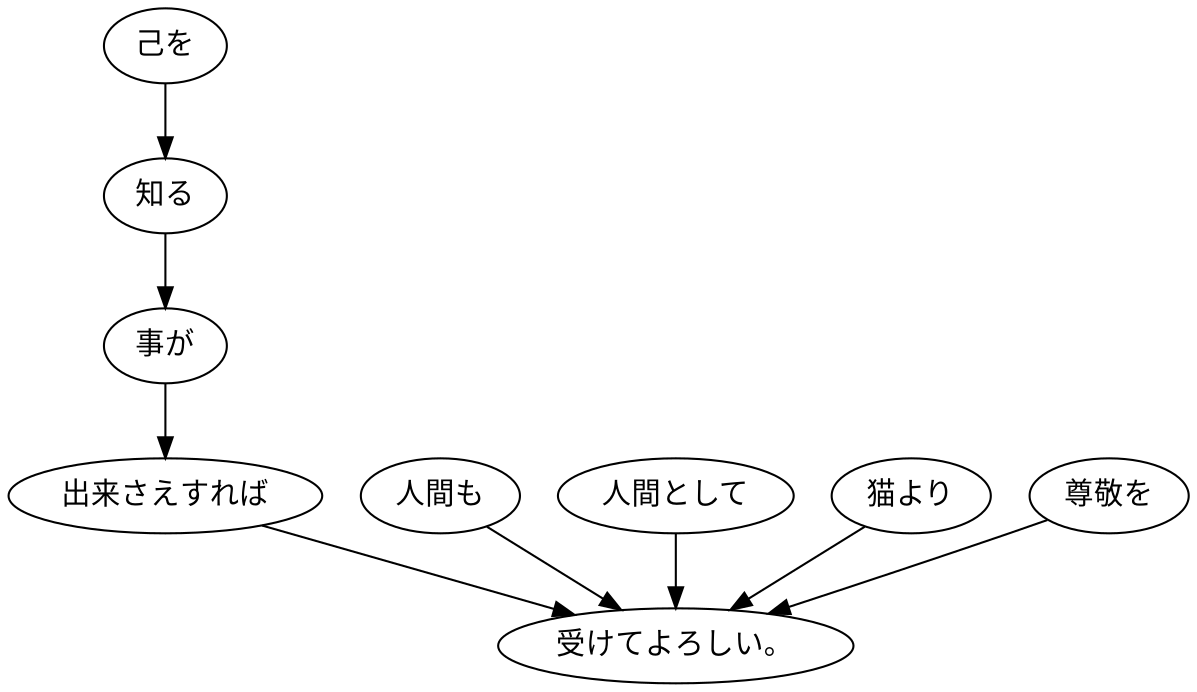 digraph graph7339 {
	node0 [label="己を"];
	node1 [label="知る"];
	node2 [label="事が"];
	node3 [label="出来さえすれば"];
	node4 [label="人間も"];
	node5 [label="人間として"];
	node6 [label="猫より"];
	node7 [label="尊敬を"];
	node8 [label="受けてよろしい。"];
	node0 -> node1;
	node1 -> node2;
	node2 -> node3;
	node3 -> node8;
	node4 -> node8;
	node5 -> node8;
	node6 -> node8;
	node7 -> node8;
}
